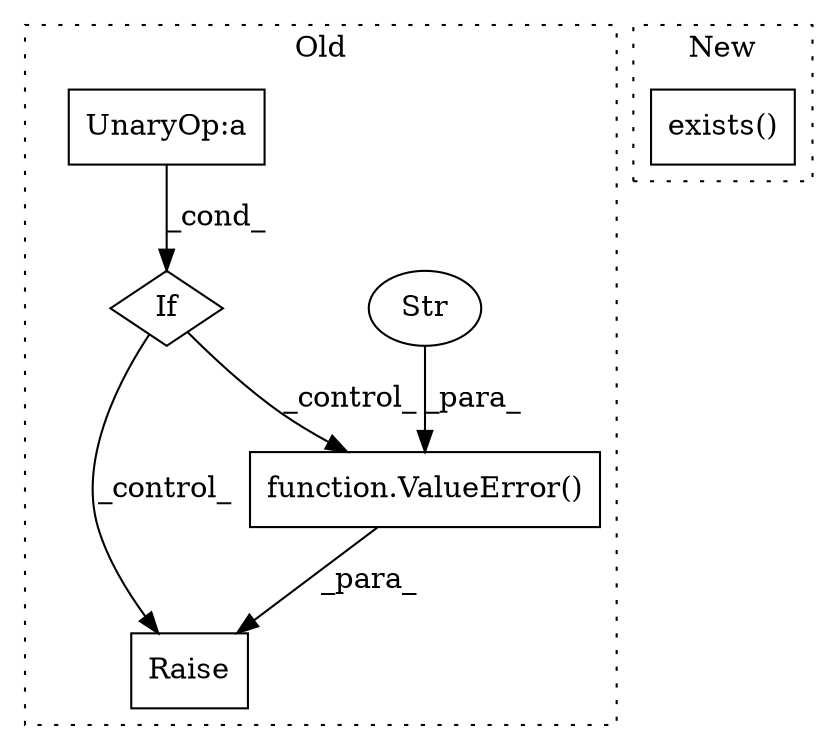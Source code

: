 digraph G {
subgraph cluster0 {
1 [label="function.ValueError()" a="75" s="13004,13078" l="11,1" shape="box"];
3 [label="Raise" a="91" s="12998" l="6" shape="box"];
4 [label="If" a="96" s="12957" l="3" shape="diamond"];
5 [label="Str" a="66" s="13015" l="63" shape="ellipse"];
6 [label="UnaryOp:a" a="61" s="12960" l="28" shape="box"];
label = "Old";
style="dotted";
}
subgraph cluster1 {
2 [label="exists()" a="75" s="13960" l="20" shape="box"];
label = "New";
style="dotted";
}
1 -> 3 [label="_para_"];
4 -> 3 [label="_control_"];
4 -> 1 [label="_control_"];
5 -> 1 [label="_para_"];
6 -> 4 [label="_cond_"];
}